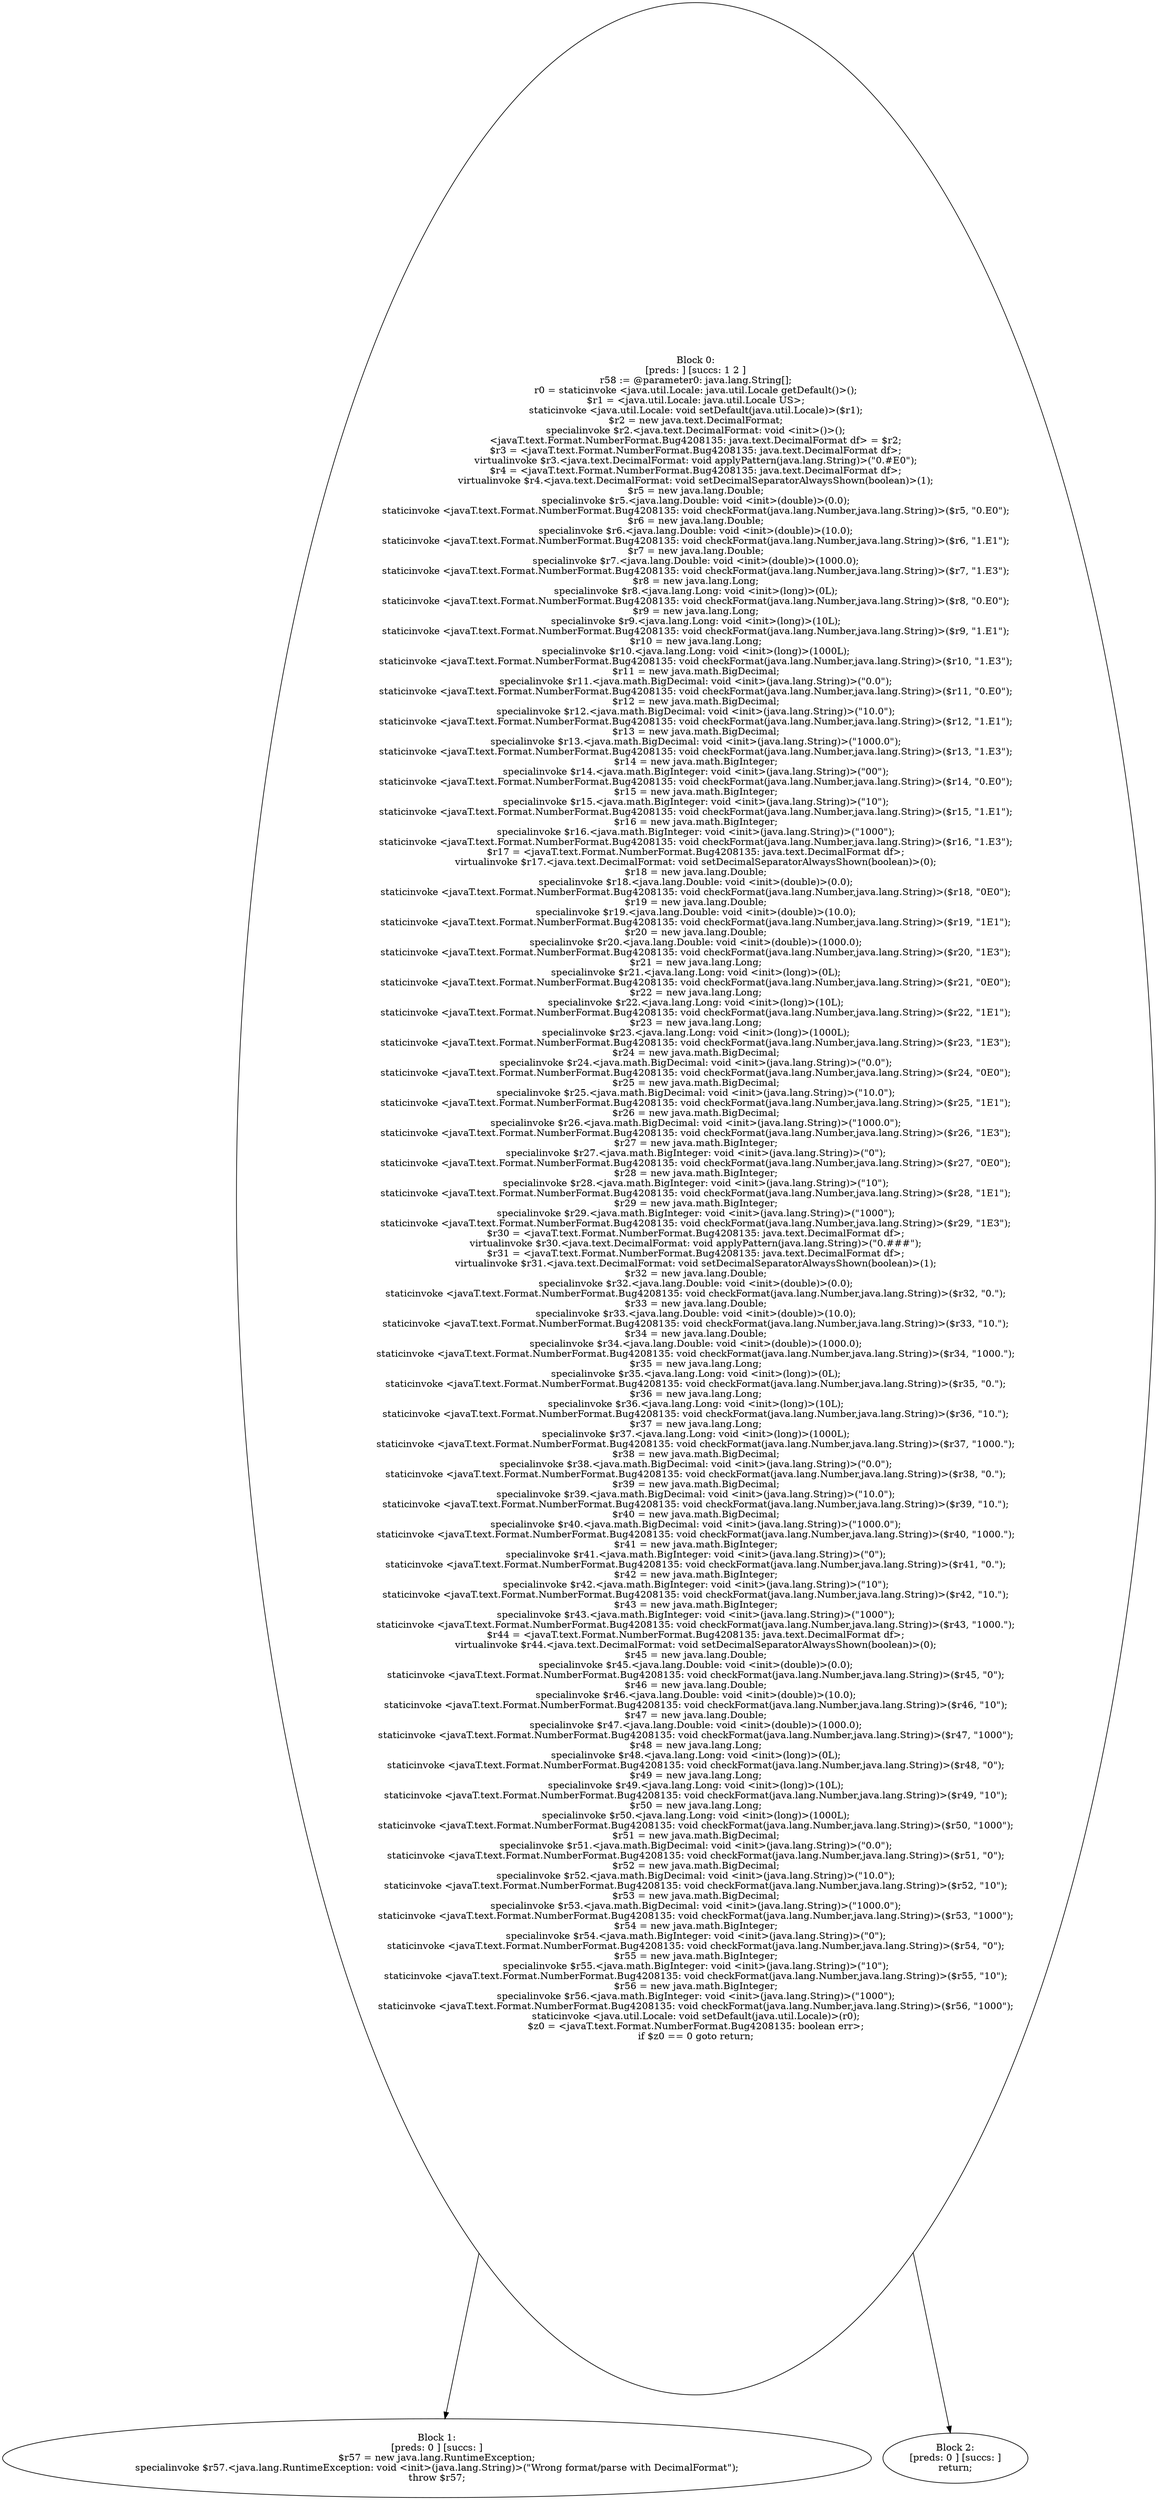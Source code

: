 digraph "unitGraph" {
    "Block 0:
[preds: ] [succs: 1 2 ]
r58 := @parameter0: java.lang.String[];
r0 = staticinvoke <java.util.Locale: java.util.Locale getDefault()>();
$r1 = <java.util.Locale: java.util.Locale US>;
staticinvoke <java.util.Locale: void setDefault(java.util.Locale)>($r1);
$r2 = new java.text.DecimalFormat;
specialinvoke $r2.<java.text.DecimalFormat: void <init>()>();
<javaT.text.Format.NumberFormat.Bug4208135: java.text.DecimalFormat df> = $r2;
$r3 = <javaT.text.Format.NumberFormat.Bug4208135: java.text.DecimalFormat df>;
virtualinvoke $r3.<java.text.DecimalFormat: void applyPattern(java.lang.String)>(\"0.#E0\");
$r4 = <javaT.text.Format.NumberFormat.Bug4208135: java.text.DecimalFormat df>;
virtualinvoke $r4.<java.text.DecimalFormat: void setDecimalSeparatorAlwaysShown(boolean)>(1);
$r5 = new java.lang.Double;
specialinvoke $r5.<java.lang.Double: void <init>(double)>(0.0);
staticinvoke <javaT.text.Format.NumberFormat.Bug4208135: void checkFormat(java.lang.Number,java.lang.String)>($r5, \"0.E0\");
$r6 = new java.lang.Double;
specialinvoke $r6.<java.lang.Double: void <init>(double)>(10.0);
staticinvoke <javaT.text.Format.NumberFormat.Bug4208135: void checkFormat(java.lang.Number,java.lang.String)>($r6, \"1.E1\");
$r7 = new java.lang.Double;
specialinvoke $r7.<java.lang.Double: void <init>(double)>(1000.0);
staticinvoke <javaT.text.Format.NumberFormat.Bug4208135: void checkFormat(java.lang.Number,java.lang.String)>($r7, \"1.E3\");
$r8 = new java.lang.Long;
specialinvoke $r8.<java.lang.Long: void <init>(long)>(0L);
staticinvoke <javaT.text.Format.NumberFormat.Bug4208135: void checkFormat(java.lang.Number,java.lang.String)>($r8, \"0.E0\");
$r9 = new java.lang.Long;
specialinvoke $r9.<java.lang.Long: void <init>(long)>(10L);
staticinvoke <javaT.text.Format.NumberFormat.Bug4208135: void checkFormat(java.lang.Number,java.lang.String)>($r9, \"1.E1\");
$r10 = new java.lang.Long;
specialinvoke $r10.<java.lang.Long: void <init>(long)>(1000L);
staticinvoke <javaT.text.Format.NumberFormat.Bug4208135: void checkFormat(java.lang.Number,java.lang.String)>($r10, \"1.E3\");
$r11 = new java.math.BigDecimal;
specialinvoke $r11.<java.math.BigDecimal: void <init>(java.lang.String)>(\"0.0\");
staticinvoke <javaT.text.Format.NumberFormat.Bug4208135: void checkFormat(java.lang.Number,java.lang.String)>($r11, \"0.E0\");
$r12 = new java.math.BigDecimal;
specialinvoke $r12.<java.math.BigDecimal: void <init>(java.lang.String)>(\"10.0\");
staticinvoke <javaT.text.Format.NumberFormat.Bug4208135: void checkFormat(java.lang.Number,java.lang.String)>($r12, \"1.E1\");
$r13 = new java.math.BigDecimal;
specialinvoke $r13.<java.math.BigDecimal: void <init>(java.lang.String)>(\"1000.0\");
staticinvoke <javaT.text.Format.NumberFormat.Bug4208135: void checkFormat(java.lang.Number,java.lang.String)>($r13, \"1.E3\");
$r14 = new java.math.BigInteger;
specialinvoke $r14.<java.math.BigInteger: void <init>(java.lang.String)>(\"00\");
staticinvoke <javaT.text.Format.NumberFormat.Bug4208135: void checkFormat(java.lang.Number,java.lang.String)>($r14, \"0.E0\");
$r15 = new java.math.BigInteger;
specialinvoke $r15.<java.math.BigInteger: void <init>(java.lang.String)>(\"10\");
staticinvoke <javaT.text.Format.NumberFormat.Bug4208135: void checkFormat(java.lang.Number,java.lang.String)>($r15, \"1.E1\");
$r16 = new java.math.BigInteger;
specialinvoke $r16.<java.math.BigInteger: void <init>(java.lang.String)>(\"1000\");
staticinvoke <javaT.text.Format.NumberFormat.Bug4208135: void checkFormat(java.lang.Number,java.lang.String)>($r16, \"1.E3\");
$r17 = <javaT.text.Format.NumberFormat.Bug4208135: java.text.DecimalFormat df>;
virtualinvoke $r17.<java.text.DecimalFormat: void setDecimalSeparatorAlwaysShown(boolean)>(0);
$r18 = new java.lang.Double;
specialinvoke $r18.<java.lang.Double: void <init>(double)>(0.0);
staticinvoke <javaT.text.Format.NumberFormat.Bug4208135: void checkFormat(java.lang.Number,java.lang.String)>($r18, \"0E0\");
$r19 = new java.lang.Double;
specialinvoke $r19.<java.lang.Double: void <init>(double)>(10.0);
staticinvoke <javaT.text.Format.NumberFormat.Bug4208135: void checkFormat(java.lang.Number,java.lang.String)>($r19, \"1E1\");
$r20 = new java.lang.Double;
specialinvoke $r20.<java.lang.Double: void <init>(double)>(1000.0);
staticinvoke <javaT.text.Format.NumberFormat.Bug4208135: void checkFormat(java.lang.Number,java.lang.String)>($r20, \"1E3\");
$r21 = new java.lang.Long;
specialinvoke $r21.<java.lang.Long: void <init>(long)>(0L);
staticinvoke <javaT.text.Format.NumberFormat.Bug4208135: void checkFormat(java.lang.Number,java.lang.String)>($r21, \"0E0\");
$r22 = new java.lang.Long;
specialinvoke $r22.<java.lang.Long: void <init>(long)>(10L);
staticinvoke <javaT.text.Format.NumberFormat.Bug4208135: void checkFormat(java.lang.Number,java.lang.String)>($r22, \"1E1\");
$r23 = new java.lang.Long;
specialinvoke $r23.<java.lang.Long: void <init>(long)>(1000L);
staticinvoke <javaT.text.Format.NumberFormat.Bug4208135: void checkFormat(java.lang.Number,java.lang.String)>($r23, \"1E3\");
$r24 = new java.math.BigDecimal;
specialinvoke $r24.<java.math.BigDecimal: void <init>(java.lang.String)>(\"0.0\");
staticinvoke <javaT.text.Format.NumberFormat.Bug4208135: void checkFormat(java.lang.Number,java.lang.String)>($r24, \"0E0\");
$r25 = new java.math.BigDecimal;
specialinvoke $r25.<java.math.BigDecimal: void <init>(java.lang.String)>(\"10.0\");
staticinvoke <javaT.text.Format.NumberFormat.Bug4208135: void checkFormat(java.lang.Number,java.lang.String)>($r25, \"1E1\");
$r26 = new java.math.BigDecimal;
specialinvoke $r26.<java.math.BigDecimal: void <init>(java.lang.String)>(\"1000.0\");
staticinvoke <javaT.text.Format.NumberFormat.Bug4208135: void checkFormat(java.lang.Number,java.lang.String)>($r26, \"1E3\");
$r27 = new java.math.BigInteger;
specialinvoke $r27.<java.math.BigInteger: void <init>(java.lang.String)>(\"0\");
staticinvoke <javaT.text.Format.NumberFormat.Bug4208135: void checkFormat(java.lang.Number,java.lang.String)>($r27, \"0E0\");
$r28 = new java.math.BigInteger;
specialinvoke $r28.<java.math.BigInteger: void <init>(java.lang.String)>(\"10\");
staticinvoke <javaT.text.Format.NumberFormat.Bug4208135: void checkFormat(java.lang.Number,java.lang.String)>($r28, \"1E1\");
$r29 = new java.math.BigInteger;
specialinvoke $r29.<java.math.BigInteger: void <init>(java.lang.String)>(\"1000\");
staticinvoke <javaT.text.Format.NumberFormat.Bug4208135: void checkFormat(java.lang.Number,java.lang.String)>($r29, \"1E3\");
$r30 = <javaT.text.Format.NumberFormat.Bug4208135: java.text.DecimalFormat df>;
virtualinvoke $r30.<java.text.DecimalFormat: void applyPattern(java.lang.String)>(\"0.###\");
$r31 = <javaT.text.Format.NumberFormat.Bug4208135: java.text.DecimalFormat df>;
virtualinvoke $r31.<java.text.DecimalFormat: void setDecimalSeparatorAlwaysShown(boolean)>(1);
$r32 = new java.lang.Double;
specialinvoke $r32.<java.lang.Double: void <init>(double)>(0.0);
staticinvoke <javaT.text.Format.NumberFormat.Bug4208135: void checkFormat(java.lang.Number,java.lang.String)>($r32, \"0.\");
$r33 = new java.lang.Double;
specialinvoke $r33.<java.lang.Double: void <init>(double)>(10.0);
staticinvoke <javaT.text.Format.NumberFormat.Bug4208135: void checkFormat(java.lang.Number,java.lang.String)>($r33, \"10.\");
$r34 = new java.lang.Double;
specialinvoke $r34.<java.lang.Double: void <init>(double)>(1000.0);
staticinvoke <javaT.text.Format.NumberFormat.Bug4208135: void checkFormat(java.lang.Number,java.lang.String)>($r34, \"1000.\");
$r35 = new java.lang.Long;
specialinvoke $r35.<java.lang.Long: void <init>(long)>(0L);
staticinvoke <javaT.text.Format.NumberFormat.Bug4208135: void checkFormat(java.lang.Number,java.lang.String)>($r35, \"0.\");
$r36 = new java.lang.Long;
specialinvoke $r36.<java.lang.Long: void <init>(long)>(10L);
staticinvoke <javaT.text.Format.NumberFormat.Bug4208135: void checkFormat(java.lang.Number,java.lang.String)>($r36, \"10.\");
$r37 = new java.lang.Long;
specialinvoke $r37.<java.lang.Long: void <init>(long)>(1000L);
staticinvoke <javaT.text.Format.NumberFormat.Bug4208135: void checkFormat(java.lang.Number,java.lang.String)>($r37, \"1000.\");
$r38 = new java.math.BigDecimal;
specialinvoke $r38.<java.math.BigDecimal: void <init>(java.lang.String)>(\"0.0\");
staticinvoke <javaT.text.Format.NumberFormat.Bug4208135: void checkFormat(java.lang.Number,java.lang.String)>($r38, \"0.\");
$r39 = new java.math.BigDecimal;
specialinvoke $r39.<java.math.BigDecimal: void <init>(java.lang.String)>(\"10.0\");
staticinvoke <javaT.text.Format.NumberFormat.Bug4208135: void checkFormat(java.lang.Number,java.lang.String)>($r39, \"10.\");
$r40 = new java.math.BigDecimal;
specialinvoke $r40.<java.math.BigDecimal: void <init>(java.lang.String)>(\"1000.0\");
staticinvoke <javaT.text.Format.NumberFormat.Bug4208135: void checkFormat(java.lang.Number,java.lang.String)>($r40, \"1000.\");
$r41 = new java.math.BigInteger;
specialinvoke $r41.<java.math.BigInteger: void <init>(java.lang.String)>(\"0\");
staticinvoke <javaT.text.Format.NumberFormat.Bug4208135: void checkFormat(java.lang.Number,java.lang.String)>($r41, \"0.\");
$r42 = new java.math.BigInteger;
specialinvoke $r42.<java.math.BigInteger: void <init>(java.lang.String)>(\"10\");
staticinvoke <javaT.text.Format.NumberFormat.Bug4208135: void checkFormat(java.lang.Number,java.lang.String)>($r42, \"10.\");
$r43 = new java.math.BigInteger;
specialinvoke $r43.<java.math.BigInteger: void <init>(java.lang.String)>(\"1000\");
staticinvoke <javaT.text.Format.NumberFormat.Bug4208135: void checkFormat(java.lang.Number,java.lang.String)>($r43, \"1000.\");
$r44 = <javaT.text.Format.NumberFormat.Bug4208135: java.text.DecimalFormat df>;
virtualinvoke $r44.<java.text.DecimalFormat: void setDecimalSeparatorAlwaysShown(boolean)>(0);
$r45 = new java.lang.Double;
specialinvoke $r45.<java.lang.Double: void <init>(double)>(0.0);
staticinvoke <javaT.text.Format.NumberFormat.Bug4208135: void checkFormat(java.lang.Number,java.lang.String)>($r45, \"0\");
$r46 = new java.lang.Double;
specialinvoke $r46.<java.lang.Double: void <init>(double)>(10.0);
staticinvoke <javaT.text.Format.NumberFormat.Bug4208135: void checkFormat(java.lang.Number,java.lang.String)>($r46, \"10\");
$r47 = new java.lang.Double;
specialinvoke $r47.<java.lang.Double: void <init>(double)>(1000.0);
staticinvoke <javaT.text.Format.NumberFormat.Bug4208135: void checkFormat(java.lang.Number,java.lang.String)>($r47, \"1000\");
$r48 = new java.lang.Long;
specialinvoke $r48.<java.lang.Long: void <init>(long)>(0L);
staticinvoke <javaT.text.Format.NumberFormat.Bug4208135: void checkFormat(java.lang.Number,java.lang.String)>($r48, \"0\");
$r49 = new java.lang.Long;
specialinvoke $r49.<java.lang.Long: void <init>(long)>(10L);
staticinvoke <javaT.text.Format.NumberFormat.Bug4208135: void checkFormat(java.lang.Number,java.lang.String)>($r49, \"10\");
$r50 = new java.lang.Long;
specialinvoke $r50.<java.lang.Long: void <init>(long)>(1000L);
staticinvoke <javaT.text.Format.NumberFormat.Bug4208135: void checkFormat(java.lang.Number,java.lang.String)>($r50, \"1000\");
$r51 = new java.math.BigDecimal;
specialinvoke $r51.<java.math.BigDecimal: void <init>(java.lang.String)>(\"0.0\");
staticinvoke <javaT.text.Format.NumberFormat.Bug4208135: void checkFormat(java.lang.Number,java.lang.String)>($r51, \"0\");
$r52 = new java.math.BigDecimal;
specialinvoke $r52.<java.math.BigDecimal: void <init>(java.lang.String)>(\"10.0\");
staticinvoke <javaT.text.Format.NumberFormat.Bug4208135: void checkFormat(java.lang.Number,java.lang.String)>($r52, \"10\");
$r53 = new java.math.BigDecimal;
specialinvoke $r53.<java.math.BigDecimal: void <init>(java.lang.String)>(\"1000.0\");
staticinvoke <javaT.text.Format.NumberFormat.Bug4208135: void checkFormat(java.lang.Number,java.lang.String)>($r53, \"1000\");
$r54 = new java.math.BigInteger;
specialinvoke $r54.<java.math.BigInteger: void <init>(java.lang.String)>(\"0\");
staticinvoke <javaT.text.Format.NumberFormat.Bug4208135: void checkFormat(java.lang.Number,java.lang.String)>($r54, \"0\");
$r55 = new java.math.BigInteger;
specialinvoke $r55.<java.math.BigInteger: void <init>(java.lang.String)>(\"10\");
staticinvoke <javaT.text.Format.NumberFormat.Bug4208135: void checkFormat(java.lang.Number,java.lang.String)>($r55, \"10\");
$r56 = new java.math.BigInteger;
specialinvoke $r56.<java.math.BigInteger: void <init>(java.lang.String)>(\"1000\");
staticinvoke <javaT.text.Format.NumberFormat.Bug4208135: void checkFormat(java.lang.Number,java.lang.String)>($r56, \"1000\");
staticinvoke <java.util.Locale: void setDefault(java.util.Locale)>(r0);
$z0 = <javaT.text.Format.NumberFormat.Bug4208135: boolean err>;
if $z0 == 0 goto return;
"
    "Block 1:
[preds: 0 ] [succs: ]
$r57 = new java.lang.RuntimeException;
specialinvoke $r57.<java.lang.RuntimeException: void <init>(java.lang.String)>(\"Wrong format/parse with DecimalFormat\");
throw $r57;
"
    "Block 2:
[preds: 0 ] [succs: ]
return;
"
    "Block 0:
[preds: ] [succs: 1 2 ]
r58 := @parameter0: java.lang.String[];
r0 = staticinvoke <java.util.Locale: java.util.Locale getDefault()>();
$r1 = <java.util.Locale: java.util.Locale US>;
staticinvoke <java.util.Locale: void setDefault(java.util.Locale)>($r1);
$r2 = new java.text.DecimalFormat;
specialinvoke $r2.<java.text.DecimalFormat: void <init>()>();
<javaT.text.Format.NumberFormat.Bug4208135: java.text.DecimalFormat df> = $r2;
$r3 = <javaT.text.Format.NumberFormat.Bug4208135: java.text.DecimalFormat df>;
virtualinvoke $r3.<java.text.DecimalFormat: void applyPattern(java.lang.String)>(\"0.#E0\");
$r4 = <javaT.text.Format.NumberFormat.Bug4208135: java.text.DecimalFormat df>;
virtualinvoke $r4.<java.text.DecimalFormat: void setDecimalSeparatorAlwaysShown(boolean)>(1);
$r5 = new java.lang.Double;
specialinvoke $r5.<java.lang.Double: void <init>(double)>(0.0);
staticinvoke <javaT.text.Format.NumberFormat.Bug4208135: void checkFormat(java.lang.Number,java.lang.String)>($r5, \"0.E0\");
$r6 = new java.lang.Double;
specialinvoke $r6.<java.lang.Double: void <init>(double)>(10.0);
staticinvoke <javaT.text.Format.NumberFormat.Bug4208135: void checkFormat(java.lang.Number,java.lang.String)>($r6, \"1.E1\");
$r7 = new java.lang.Double;
specialinvoke $r7.<java.lang.Double: void <init>(double)>(1000.0);
staticinvoke <javaT.text.Format.NumberFormat.Bug4208135: void checkFormat(java.lang.Number,java.lang.String)>($r7, \"1.E3\");
$r8 = new java.lang.Long;
specialinvoke $r8.<java.lang.Long: void <init>(long)>(0L);
staticinvoke <javaT.text.Format.NumberFormat.Bug4208135: void checkFormat(java.lang.Number,java.lang.String)>($r8, \"0.E0\");
$r9 = new java.lang.Long;
specialinvoke $r9.<java.lang.Long: void <init>(long)>(10L);
staticinvoke <javaT.text.Format.NumberFormat.Bug4208135: void checkFormat(java.lang.Number,java.lang.String)>($r9, \"1.E1\");
$r10 = new java.lang.Long;
specialinvoke $r10.<java.lang.Long: void <init>(long)>(1000L);
staticinvoke <javaT.text.Format.NumberFormat.Bug4208135: void checkFormat(java.lang.Number,java.lang.String)>($r10, \"1.E3\");
$r11 = new java.math.BigDecimal;
specialinvoke $r11.<java.math.BigDecimal: void <init>(java.lang.String)>(\"0.0\");
staticinvoke <javaT.text.Format.NumberFormat.Bug4208135: void checkFormat(java.lang.Number,java.lang.String)>($r11, \"0.E0\");
$r12 = new java.math.BigDecimal;
specialinvoke $r12.<java.math.BigDecimal: void <init>(java.lang.String)>(\"10.0\");
staticinvoke <javaT.text.Format.NumberFormat.Bug4208135: void checkFormat(java.lang.Number,java.lang.String)>($r12, \"1.E1\");
$r13 = new java.math.BigDecimal;
specialinvoke $r13.<java.math.BigDecimal: void <init>(java.lang.String)>(\"1000.0\");
staticinvoke <javaT.text.Format.NumberFormat.Bug4208135: void checkFormat(java.lang.Number,java.lang.String)>($r13, \"1.E3\");
$r14 = new java.math.BigInteger;
specialinvoke $r14.<java.math.BigInteger: void <init>(java.lang.String)>(\"00\");
staticinvoke <javaT.text.Format.NumberFormat.Bug4208135: void checkFormat(java.lang.Number,java.lang.String)>($r14, \"0.E0\");
$r15 = new java.math.BigInteger;
specialinvoke $r15.<java.math.BigInteger: void <init>(java.lang.String)>(\"10\");
staticinvoke <javaT.text.Format.NumberFormat.Bug4208135: void checkFormat(java.lang.Number,java.lang.String)>($r15, \"1.E1\");
$r16 = new java.math.BigInteger;
specialinvoke $r16.<java.math.BigInteger: void <init>(java.lang.String)>(\"1000\");
staticinvoke <javaT.text.Format.NumberFormat.Bug4208135: void checkFormat(java.lang.Number,java.lang.String)>($r16, \"1.E3\");
$r17 = <javaT.text.Format.NumberFormat.Bug4208135: java.text.DecimalFormat df>;
virtualinvoke $r17.<java.text.DecimalFormat: void setDecimalSeparatorAlwaysShown(boolean)>(0);
$r18 = new java.lang.Double;
specialinvoke $r18.<java.lang.Double: void <init>(double)>(0.0);
staticinvoke <javaT.text.Format.NumberFormat.Bug4208135: void checkFormat(java.lang.Number,java.lang.String)>($r18, \"0E0\");
$r19 = new java.lang.Double;
specialinvoke $r19.<java.lang.Double: void <init>(double)>(10.0);
staticinvoke <javaT.text.Format.NumberFormat.Bug4208135: void checkFormat(java.lang.Number,java.lang.String)>($r19, \"1E1\");
$r20 = new java.lang.Double;
specialinvoke $r20.<java.lang.Double: void <init>(double)>(1000.0);
staticinvoke <javaT.text.Format.NumberFormat.Bug4208135: void checkFormat(java.lang.Number,java.lang.String)>($r20, \"1E3\");
$r21 = new java.lang.Long;
specialinvoke $r21.<java.lang.Long: void <init>(long)>(0L);
staticinvoke <javaT.text.Format.NumberFormat.Bug4208135: void checkFormat(java.lang.Number,java.lang.String)>($r21, \"0E0\");
$r22 = new java.lang.Long;
specialinvoke $r22.<java.lang.Long: void <init>(long)>(10L);
staticinvoke <javaT.text.Format.NumberFormat.Bug4208135: void checkFormat(java.lang.Number,java.lang.String)>($r22, \"1E1\");
$r23 = new java.lang.Long;
specialinvoke $r23.<java.lang.Long: void <init>(long)>(1000L);
staticinvoke <javaT.text.Format.NumberFormat.Bug4208135: void checkFormat(java.lang.Number,java.lang.String)>($r23, \"1E3\");
$r24 = new java.math.BigDecimal;
specialinvoke $r24.<java.math.BigDecimal: void <init>(java.lang.String)>(\"0.0\");
staticinvoke <javaT.text.Format.NumberFormat.Bug4208135: void checkFormat(java.lang.Number,java.lang.String)>($r24, \"0E0\");
$r25 = new java.math.BigDecimal;
specialinvoke $r25.<java.math.BigDecimal: void <init>(java.lang.String)>(\"10.0\");
staticinvoke <javaT.text.Format.NumberFormat.Bug4208135: void checkFormat(java.lang.Number,java.lang.String)>($r25, \"1E1\");
$r26 = new java.math.BigDecimal;
specialinvoke $r26.<java.math.BigDecimal: void <init>(java.lang.String)>(\"1000.0\");
staticinvoke <javaT.text.Format.NumberFormat.Bug4208135: void checkFormat(java.lang.Number,java.lang.String)>($r26, \"1E3\");
$r27 = new java.math.BigInteger;
specialinvoke $r27.<java.math.BigInteger: void <init>(java.lang.String)>(\"0\");
staticinvoke <javaT.text.Format.NumberFormat.Bug4208135: void checkFormat(java.lang.Number,java.lang.String)>($r27, \"0E0\");
$r28 = new java.math.BigInteger;
specialinvoke $r28.<java.math.BigInteger: void <init>(java.lang.String)>(\"10\");
staticinvoke <javaT.text.Format.NumberFormat.Bug4208135: void checkFormat(java.lang.Number,java.lang.String)>($r28, \"1E1\");
$r29 = new java.math.BigInteger;
specialinvoke $r29.<java.math.BigInteger: void <init>(java.lang.String)>(\"1000\");
staticinvoke <javaT.text.Format.NumberFormat.Bug4208135: void checkFormat(java.lang.Number,java.lang.String)>($r29, \"1E3\");
$r30 = <javaT.text.Format.NumberFormat.Bug4208135: java.text.DecimalFormat df>;
virtualinvoke $r30.<java.text.DecimalFormat: void applyPattern(java.lang.String)>(\"0.###\");
$r31 = <javaT.text.Format.NumberFormat.Bug4208135: java.text.DecimalFormat df>;
virtualinvoke $r31.<java.text.DecimalFormat: void setDecimalSeparatorAlwaysShown(boolean)>(1);
$r32 = new java.lang.Double;
specialinvoke $r32.<java.lang.Double: void <init>(double)>(0.0);
staticinvoke <javaT.text.Format.NumberFormat.Bug4208135: void checkFormat(java.lang.Number,java.lang.String)>($r32, \"0.\");
$r33 = new java.lang.Double;
specialinvoke $r33.<java.lang.Double: void <init>(double)>(10.0);
staticinvoke <javaT.text.Format.NumberFormat.Bug4208135: void checkFormat(java.lang.Number,java.lang.String)>($r33, \"10.\");
$r34 = new java.lang.Double;
specialinvoke $r34.<java.lang.Double: void <init>(double)>(1000.0);
staticinvoke <javaT.text.Format.NumberFormat.Bug4208135: void checkFormat(java.lang.Number,java.lang.String)>($r34, \"1000.\");
$r35 = new java.lang.Long;
specialinvoke $r35.<java.lang.Long: void <init>(long)>(0L);
staticinvoke <javaT.text.Format.NumberFormat.Bug4208135: void checkFormat(java.lang.Number,java.lang.String)>($r35, \"0.\");
$r36 = new java.lang.Long;
specialinvoke $r36.<java.lang.Long: void <init>(long)>(10L);
staticinvoke <javaT.text.Format.NumberFormat.Bug4208135: void checkFormat(java.lang.Number,java.lang.String)>($r36, \"10.\");
$r37 = new java.lang.Long;
specialinvoke $r37.<java.lang.Long: void <init>(long)>(1000L);
staticinvoke <javaT.text.Format.NumberFormat.Bug4208135: void checkFormat(java.lang.Number,java.lang.String)>($r37, \"1000.\");
$r38 = new java.math.BigDecimal;
specialinvoke $r38.<java.math.BigDecimal: void <init>(java.lang.String)>(\"0.0\");
staticinvoke <javaT.text.Format.NumberFormat.Bug4208135: void checkFormat(java.lang.Number,java.lang.String)>($r38, \"0.\");
$r39 = new java.math.BigDecimal;
specialinvoke $r39.<java.math.BigDecimal: void <init>(java.lang.String)>(\"10.0\");
staticinvoke <javaT.text.Format.NumberFormat.Bug4208135: void checkFormat(java.lang.Number,java.lang.String)>($r39, \"10.\");
$r40 = new java.math.BigDecimal;
specialinvoke $r40.<java.math.BigDecimal: void <init>(java.lang.String)>(\"1000.0\");
staticinvoke <javaT.text.Format.NumberFormat.Bug4208135: void checkFormat(java.lang.Number,java.lang.String)>($r40, \"1000.\");
$r41 = new java.math.BigInteger;
specialinvoke $r41.<java.math.BigInteger: void <init>(java.lang.String)>(\"0\");
staticinvoke <javaT.text.Format.NumberFormat.Bug4208135: void checkFormat(java.lang.Number,java.lang.String)>($r41, \"0.\");
$r42 = new java.math.BigInteger;
specialinvoke $r42.<java.math.BigInteger: void <init>(java.lang.String)>(\"10\");
staticinvoke <javaT.text.Format.NumberFormat.Bug4208135: void checkFormat(java.lang.Number,java.lang.String)>($r42, \"10.\");
$r43 = new java.math.BigInteger;
specialinvoke $r43.<java.math.BigInteger: void <init>(java.lang.String)>(\"1000\");
staticinvoke <javaT.text.Format.NumberFormat.Bug4208135: void checkFormat(java.lang.Number,java.lang.String)>($r43, \"1000.\");
$r44 = <javaT.text.Format.NumberFormat.Bug4208135: java.text.DecimalFormat df>;
virtualinvoke $r44.<java.text.DecimalFormat: void setDecimalSeparatorAlwaysShown(boolean)>(0);
$r45 = new java.lang.Double;
specialinvoke $r45.<java.lang.Double: void <init>(double)>(0.0);
staticinvoke <javaT.text.Format.NumberFormat.Bug4208135: void checkFormat(java.lang.Number,java.lang.String)>($r45, \"0\");
$r46 = new java.lang.Double;
specialinvoke $r46.<java.lang.Double: void <init>(double)>(10.0);
staticinvoke <javaT.text.Format.NumberFormat.Bug4208135: void checkFormat(java.lang.Number,java.lang.String)>($r46, \"10\");
$r47 = new java.lang.Double;
specialinvoke $r47.<java.lang.Double: void <init>(double)>(1000.0);
staticinvoke <javaT.text.Format.NumberFormat.Bug4208135: void checkFormat(java.lang.Number,java.lang.String)>($r47, \"1000\");
$r48 = new java.lang.Long;
specialinvoke $r48.<java.lang.Long: void <init>(long)>(0L);
staticinvoke <javaT.text.Format.NumberFormat.Bug4208135: void checkFormat(java.lang.Number,java.lang.String)>($r48, \"0\");
$r49 = new java.lang.Long;
specialinvoke $r49.<java.lang.Long: void <init>(long)>(10L);
staticinvoke <javaT.text.Format.NumberFormat.Bug4208135: void checkFormat(java.lang.Number,java.lang.String)>($r49, \"10\");
$r50 = new java.lang.Long;
specialinvoke $r50.<java.lang.Long: void <init>(long)>(1000L);
staticinvoke <javaT.text.Format.NumberFormat.Bug4208135: void checkFormat(java.lang.Number,java.lang.String)>($r50, \"1000\");
$r51 = new java.math.BigDecimal;
specialinvoke $r51.<java.math.BigDecimal: void <init>(java.lang.String)>(\"0.0\");
staticinvoke <javaT.text.Format.NumberFormat.Bug4208135: void checkFormat(java.lang.Number,java.lang.String)>($r51, \"0\");
$r52 = new java.math.BigDecimal;
specialinvoke $r52.<java.math.BigDecimal: void <init>(java.lang.String)>(\"10.0\");
staticinvoke <javaT.text.Format.NumberFormat.Bug4208135: void checkFormat(java.lang.Number,java.lang.String)>($r52, \"10\");
$r53 = new java.math.BigDecimal;
specialinvoke $r53.<java.math.BigDecimal: void <init>(java.lang.String)>(\"1000.0\");
staticinvoke <javaT.text.Format.NumberFormat.Bug4208135: void checkFormat(java.lang.Number,java.lang.String)>($r53, \"1000\");
$r54 = new java.math.BigInteger;
specialinvoke $r54.<java.math.BigInteger: void <init>(java.lang.String)>(\"0\");
staticinvoke <javaT.text.Format.NumberFormat.Bug4208135: void checkFormat(java.lang.Number,java.lang.String)>($r54, \"0\");
$r55 = new java.math.BigInteger;
specialinvoke $r55.<java.math.BigInteger: void <init>(java.lang.String)>(\"10\");
staticinvoke <javaT.text.Format.NumberFormat.Bug4208135: void checkFormat(java.lang.Number,java.lang.String)>($r55, \"10\");
$r56 = new java.math.BigInteger;
specialinvoke $r56.<java.math.BigInteger: void <init>(java.lang.String)>(\"1000\");
staticinvoke <javaT.text.Format.NumberFormat.Bug4208135: void checkFormat(java.lang.Number,java.lang.String)>($r56, \"1000\");
staticinvoke <java.util.Locale: void setDefault(java.util.Locale)>(r0);
$z0 = <javaT.text.Format.NumberFormat.Bug4208135: boolean err>;
if $z0 == 0 goto return;
"->"Block 1:
[preds: 0 ] [succs: ]
$r57 = new java.lang.RuntimeException;
specialinvoke $r57.<java.lang.RuntimeException: void <init>(java.lang.String)>(\"Wrong format/parse with DecimalFormat\");
throw $r57;
";
    "Block 0:
[preds: ] [succs: 1 2 ]
r58 := @parameter0: java.lang.String[];
r0 = staticinvoke <java.util.Locale: java.util.Locale getDefault()>();
$r1 = <java.util.Locale: java.util.Locale US>;
staticinvoke <java.util.Locale: void setDefault(java.util.Locale)>($r1);
$r2 = new java.text.DecimalFormat;
specialinvoke $r2.<java.text.DecimalFormat: void <init>()>();
<javaT.text.Format.NumberFormat.Bug4208135: java.text.DecimalFormat df> = $r2;
$r3 = <javaT.text.Format.NumberFormat.Bug4208135: java.text.DecimalFormat df>;
virtualinvoke $r3.<java.text.DecimalFormat: void applyPattern(java.lang.String)>(\"0.#E0\");
$r4 = <javaT.text.Format.NumberFormat.Bug4208135: java.text.DecimalFormat df>;
virtualinvoke $r4.<java.text.DecimalFormat: void setDecimalSeparatorAlwaysShown(boolean)>(1);
$r5 = new java.lang.Double;
specialinvoke $r5.<java.lang.Double: void <init>(double)>(0.0);
staticinvoke <javaT.text.Format.NumberFormat.Bug4208135: void checkFormat(java.lang.Number,java.lang.String)>($r5, \"0.E0\");
$r6 = new java.lang.Double;
specialinvoke $r6.<java.lang.Double: void <init>(double)>(10.0);
staticinvoke <javaT.text.Format.NumberFormat.Bug4208135: void checkFormat(java.lang.Number,java.lang.String)>($r6, \"1.E1\");
$r7 = new java.lang.Double;
specialinvoke $r7.<java.lang.Double: void <init>(double)>(1000.0);
staticinvoke <javaT.text.Format.NumberFormat.Bug4208135: void checkFormat(java.lang.Number,java.lang.String)>($r7, \"1.E3\");
$r8 = new java.lang.Long;
specialinvoke $r8.<java.lang.Long: void <init>(long)>(0L);
staticinvoke <javaT.text.Format.NumberFormat.Bug4208135: void checkFormat(java.lang.Number,java.lang.String)>($r8, \"0.E0\");
$r9 = new java.lang.Long;
specialinvoke $r9.<java.lang.Long: void <init>(long)>(10L);
staticinvoke <javaT.text.Format.NumberFormat.Bug4208135: void checkFormat(java.lang.Number,java.lang.String)>($r9, \"1.E1\");
$r10 = new java.lang.Long;
specialinvoke $r10.<java.lang.Long: void <init>(long)>(1000L);
staticinvoke <javaT.text.Format.NumberFormat.Bug4208135: void checkFormat(java.lang.Number,java.lang.String)>($r10, \"1.E3\");
$r11 = new java.math.BigDecimal;
specialinvoke $r11.<java.math.BigDecimal: void <init>(java.lang.String)>(\"0.0\");
staticinvoke <javaT.text.Format.NumberFormat.Bug4208135: void checkFormat(java.lang.Number,java.lang.String)>($r11, \"0.E0\");
$r12 = new java.math.BigDecimal;
specialinvoke $r12.<java.math.BigDecimal: void <init>(java.lang.String)>(\"10.0\");
staticinvoke <javaT.text.Format.NumberFormat.Bug4208135: void checkFormat(java.lang.Number,java.lang.String)>($r12, \"1.E1\");
$r13 = new java.math.BigDecimal;
specialinvoke $r13.<java.math.BigDecimal: void <init>(java.lang.String)>(\"1000.0\");
staticinvoke <javaT.text.Format.NumberFormat.Bug4208135: void checkFormat(java.lang.Number,java.lang.String)>($r13, \"1.E3\");
$r14 = new java.math.BigInteger;
specialinvoke $r14.<java.math.BigInteger: void <init>(java.lang.String)>(\"00\");
staticinvoke <javaT.text.Format.NumberFormat.Bug4208135: void checkFormat(java.lang.Number,java.lang.String)>($r14, \"0.E0\");
$r15 = new java.math.BigInteger;
specialinvoke $r15.<java.math.BigInteger: void <init>(java.lang.String)>(\"10\");
staticinvoke <javaT.text.Format.NumberFormat.Bug4208135: void checkFormat(java.lang.Number,java.lang.String)>($r15, \"1.E1\");
$r16 = new java.math.BigInteger;
specialinvoke $r16.<java.math.BigInteger: void <init>(java.lang.String)>(\"1000\");
staticinvoke <javaT.text.Format.NumberFormat.Bug4208135: void checkFormat(java.lang.Number,java.lang.String)>($r16, \"1.E3\");
$r17 = <javaT.text.Format.NumberFormat.Bug4208135: java.text.DecimalFormat df>;
virtualinvoke $r17.<java.text.DecimalFormat: void setDecimalSeparatorAlwaysShown(boolean)>(0);
$r18 = new java.lang.Double;
specialinvoke $r18.<java.lang.Double: void <init>(double)>(0.0);
staticinvoke <javaT.text.Format.NumberFormat.Bug4208135: void checkFormat(java.lang.Number,java.lang.String)>($r18, \"0E0\");
$r19 = new java.lang.Double;
specialinvoke $r19.<java.lang.Double: void <init>(double)>(10.0);
staticinvoke <javaT.text.Format.NumberFormat.Bug4208135: void checkFormat(java.lang.Number,java.lang.String)>($r19, \"1E1\");
$r20 = new java.lang.Double;
specialinvoke $r20.<java.lang.Double: void <init>(double)>(1000.0);
staticinvoke <javaT.text.Format.NumberFormat.Bug4208135: void checkFormat(java.lang.Number,java.lang.String)>($r20, \"1E3\");
$r21 = new java.lang.Long;
specialinvoke $r21.<java.lang.Long: void <init>(long)>(0L);
staticinvoke <javaT.text.Format.NumberFormat.Bug4208135: void checkFormat(java.lang.Number,java.lang.String)>($r21, \"0E0\");
$r22 = new java.lang.Long;
specialinvoke $r22.<java.lang.Long: void <init>(long)>(10L);
staticinvoke <javaT.text.Format.NumberFormat.Bug4208135: void checkFormat(java.lang.Number,java.lang.String)>($r22, \"1E1\");
$r23 = new java.lang.Long;
specialinvoke $r23.<java.lang.Long: void <init>(long)>(1000L);
staticinvoke <javaT.text.Format.NumberFormat.Bug4208135: void checkFormat(java.lang.Number,java.lang.String)>($r23, \"1E3\");
$r24 = new java.math.BigDecimal;
specialinvoke $r24.<java.math.BigDecimal: void <init>(java.lang.String)>(\"0.0\");
staticinvoke <javaT.text.Format.NumberFormat.Bug4208135: void checkFormat(java.lang.Number,java.lang.String)>($r24, \"0E0\");
$r25 = new java.math.BigDecimal;
specialinvoke $r25.<java.math.BigDecimal: void <init>(java.lang.String)>(\"10.0\");
staticinvoke <javaT.text.Format.NumberFormat.Bug4208135: void checkFormat(java.lang.Number,java.lang.String)>($r25, \"1E1\");
$r26 = new java.math.BigDecimal;
specialinvoke $r26.<java.math.BigDecimal: void <init>(java.lang.String)>(\"1000.0\");
staticinvoke <javaT.text.Format.NumberFormat.Bug4208135: void checkFormat(java.lang.Number,java.lang.String)>($r26, \"1E3\");
$r27 = new java.math.BigInteger;
specialinvoke $r27.<java.math.BigInteger: void <init>(java.lang.String)>(\"0\");
staticinvoke <javaT.text.Format.NumberFormat.Bug4208135: void checkFormat(java.lang.Number,java.lang.String)>($r27, \"0E0\");
$r28 = new java.math.BigInteger;
specialinvoke $r28.<java.math.BigInteger: void <init>(java.lang.String)>(\"10\");
staticinvoke <javaT.text.Format.NumberFormat.Bug4208135: void checkFormat(java.lang.Number,java.lang.String)>($r28, \"1E1\");
$r29 = new java.math.BigInteger;
specialinvoke $r29.<java.math.BigInteger: void <init>(java.lang.String)>(\"1000\");
staticinvoke <javaT.text.Format.NumberFormat.Bug4208135: void checkFormat(java.lang.Number,java.lang.String)>($r29, \"1E3\");
$r30 = <javaT.text.Format.NumberFormat.Bug4208135: java.text.DecimalFormat df>;
virtualinvoke $r30.<java.text.DecimalFormat: void applyPattern(java.lang.String)>(\"0.###\");
$r31 = <javaT.text.Format.NumberFormat.Bug4208135: java.text.DecimalFormat df>;
virtualinvoke $r31.<java.text.DecimalFormat: void setDecimalSeparatorAlwaysShown(boolean)>(1);
$r32 = new java.lang.Double;
specialinvoke $r32.<java.lang.Double: void <init>(double)>(0.0);
staticinvoke <javaT.text.Format.NumberFormat.Bug4208135: void checkFormat(java.lang.Number,java.lang.String)>($r32, \"0.\");
$r33 = new java.lang.Double;
specialinvoke $r33.<java.lang.Double: void <init>(double)>(10.0);
staticinvoke <javaT.text.Format.NumberFormat.Bug4208135: void checkFormat(java.lang.Number,java.lang.String)>($r33, \"10.\");
$r34 = new java.lang.Double;
specialinvoke $r34.<java.lang.Double: void <init>(double)>(1000.0);
staticinvoke <javaT.text.Format.NumberFormat.Bug4208135: void checkFormat(java.lang.Number,java.lang.String)>($r34, \"1000.\");
$r35 = new java.lang.Long;
specialinvoke $r35.<java.lang.Long: void <init>(long)>(0L);
staticinvoke <javaT.text.Format.NumberFormat.Bug4208135: void checkFormat(java.lang.Number,java.lang.String)>($r35, \"0.\");
$r36 = new java.lang.Long;
specialinvoke $r36.<java.lang.Long: void <init>(long)>(10L);
staticinvoke <javaT.text.Format.NumberFormat.Bug4208135: void checkFormat(java.lang.Number,java.lang.String)>($r36, \"10.\");
$r37 = new java.lang.Long;
specialinvoke $r37.<java.lang.Long: void <init>(long)>(1000L);
staticinvoke <javaT.text.Format.NumberFormat.Bug4208135: void checkFormat(java.lang.Number,java.lang.String)>($r37, \"1000.\");
$r38 = new java.math.BigDecimal;
specialinvoke $r38.<java.math.BigDecimal: void <init>(java.lang.String)>(\"0.0\");
staticinvoke <javaT.text.Format.NumberFormat.Bug4208135: void checkFormat(java.lang.Number,java.lang.String)>($r38, \"0.\");
$r39 = new java.math.BigDecimal;
specialinvoke $r39.<java.math.BigDecimal: void <init>(java.lang.String)>(\"10.0\");
staticinvoke <javaT.text.Format.NumberFormat.Bug4208135: void checkFormat(java.lang.Number,java.lang.String)>($r39, \"10.\");
$r40 = new java.math.BigDecimal;
specialinvoke $r40.<java.math.BigDecimal: void <init>(java.lang.String)>(\"1000.0\");
staticinvoke <javaT.text.Format.NumberFormat.Bug4208135: void checkFormat(java.lang.Number,java.lang.String)>($r40, \"1000.\");
$r41 = new java.math.BigInteger;
specialinvoke $r41.<java.math.BigInteger: void <init>(java.lang.String)>(\"0\");
staticinvoke <javaT.text.Format.NumberFormat.Bug4208135: void checkFormat(java.lang.Number,java.lang.String)>($r41, \"0.\");
$r42 = new java.math.BigInteger;
specialinvoke $r42.<java.math.BigInteger: void <init>(java.lang.String)>(\"10\");
staticinvoke <javaT.text.Format.NumberFormat.Bug4208135: void checkFormat(java.lang.Number,java.lang.String)>($r42, \"10.\");
$r43 = new java.math.BigInteger;
specialinvoke $r43.<java.math.BigInteger: void <init>(java.lang.String)>(\"1000\");
staticinvoke <javaT.text.Format.NumberFormat.Bug4208135: void checkFormat(java.lang.Number,java.lang.String)>($r43, \"1000.\");
$r44 = <javaT.text.Format.NumberFormat.Bug4208135: java.text.DecimalFormat df>;
virtualinvoke $r44.<java.text.DecimalFormat: void setDecimalSeparatorAlwaysShown(boolean)>(0);
$r45 = new java.lang.Double;
specialinvoke $r45.<java.lang.Double: void <init>(double)>(0.0);
staticinvoke <javaT.text.Format.NumberFormat.Bug4208135: void checkFormat(java.lang.Number,java.lang.String)>($r45, \"0\");
$r46 = new java.lang.Double;
specialinvoke $r46.<java.lang.Double: void <init>(double)>(10.0);
staticinvoke <javaT.text.Format.NumberFormat.Bug4208135: void checkFormat(java.lang.Number,java.lang.String)>($r46, \"10\");
$r47 = new java.lang.Double;
specialinvoke $r47.<java.lang.Double: void <init>(double)>(1000.0);
staticinvoke <javaT.text.Format.NumberFormat.Bug4208135: void checkFormat(java.lang.Number,java.lang.String)>($r47, \"1000\");
$r48 = new java.lang.Long;
specialinvoke $r48.<java.lang.Long: void <init>(long)>(0L);
staticinvoke <javaT.text.Format.NumberFormat.Bug4208135: void checkFormat(java.lang.Number,java.lang.String)>($r48, \"0\");
$r49 = new java.lang.Long;
specialinvoke $r49.<java.lang.Long: void <init>(long)>(10L);
staticinvoke <javaT.text.Format.NumberFormat.Bug4208135: void checkFormat(java.lang.Number,java.lang.String)>($r49, \"10\");
$r50 = new java.lang.Long;
specialinvoke $r50.<java.lang.Long: void <init>(long)>(1000L);
staticinvoke <javaT.text.Format.NumberFormat.Bug4208135: void checkFormat(java.lang.Number,java.lang.String)>($r50, \"1000\");
$r51 = new java.math.BigDecimal;
specialinvoke $r51.<java.math.BigDecimal: void <init>(java.lang.String)>(\"0.0\");
staticinvoke <javaT.text.Format.NumberFormat.Bug4208135: void checkFormat(java.lang.Number,java.lang.String)>($r51, \"0\");
$r52 = new java.math.BigDecimal;
specialinvoke $r52.<java.math.BigDecimal: void <init>(java.lang.String)>(\"10.0\");
staticinvoke <javaT.text.Format.NumberFormat.Bug4208135: void checkFormat(java.lang.Number,java.lang.String)>($r52, \"10\");
$r53 = new java.math.BigDecimal;
specialinvoke $r53.<java.math.BigDecimal: void <init>(java.lang.String)>(\"1000.0\");
staticinvoke <javaT.text.Format.NumberFormat.Bug4208135: void checkFormat(java.lang.Number,java.lang.String)>($r53, \"1000\");
$r54 = new java.math.BigInteger;
specialinvoke $r54.<java.math.BigInteger: void <init>(java.lang.String)>(\"0\");
staticinvoke <javaT.text.Format.NumberFormat.Bug4208135: void checkFormat(java.lang.Number,java.lang.String)>($r54, \"0\");
$r55 = new java.math.BigInteger;
specialinvoke $r55.<java.math.BigInteger: void <init>(java.lang.String)>(\"10\");
staticinvoke <javaT.text.Format.NumberFormat.Bug4208135: void checkFormat(java.lang.Number,java.lang.String)>($r55, \"10\");
$r56 = new java.math.BigInteger;
specialinvoke $r56.<java.math.BigInteger: void <init>(java.lang.String)>(\"1000\");
staticinvoke <javaT.text.Format.NumberFormat.Bug4208135: void checkFormat(java.lang.Number,java.lang.String)>($r56, \"1000\");
staticinvoke <java.util.Locale: void setDefault(java.util.Locale)>(r0);
$z0 = <javaT.text.Format.NumberFormat.Bug4208135: boolean err>;
if $z0 == 0 goto return;
"->"Block 2:
[preds: 0 ] [succs: ]
return;
";
}
